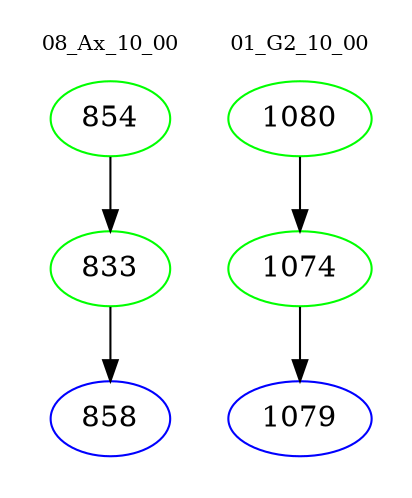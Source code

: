 digraph{
subgraph cluster_0 {
color = white
label = "08_Ax_10_00";
fontsize=10;
T0_854 [label="854", color="green"]
T0_854 -> T0_833 [color="black"]
T0_833 [label="833", color="green"]
T0_833 -> T0_858 [color="black"]
T0_858 [label="858", color="blue"]
}
subgraph cluster_1 {
color = white
label = "01_G2_10_00";
fontsize=10;
T1_1080 [label="1080", color="green"]
T1_1080 -> T1_1074 [color="black"]
T1_1074 [label="1074", color="green"]
T1_1074 -> T1_1079 [color="black"]
T1_1079 [label="1079", color="blue"]
}
}
